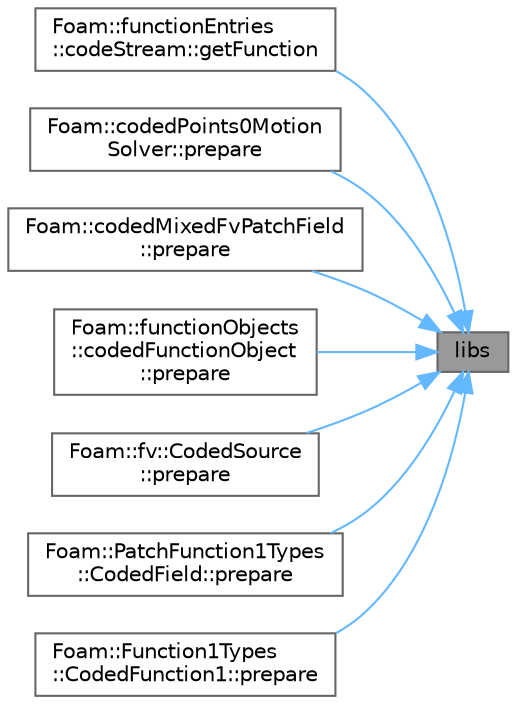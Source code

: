 digraph "libs"
{
 // LATEX_PDF_SIZE
  bgcolor="transparent";
  edge [fontname=Helvetica,fontsize=10,labelfontname=Helvetica,labelfontsize=10];
  node [fontname=Helvetica,fontsize=10,shape=box,height=0.2,width=0.4];
  rankdir="RL";
  Node1 [id="Node000001",label="libs",height=0.2,width=0.4,color="gray40", fillcolor="grey60", style="filled", fontcolor="black",tooltip=" "];
  Node1 -> Node2 [id="edge1_Node000001_Node000002",dir="back",color="steelblue1",style="solid",tooltip=" "];
  Node2 [id="Node000002",label="Foam::functionEntries\l::codeStream::getFunction",height=0.2,width=0.4,color="grey40", fillcolor="white", style="filled",URL="$classFoam_1_1functionEntries_1_1codeStream.html#a22fdcdc6632bf16a8da540e68898505d",tooltip=" "];
  Node1 -> Node3 [id="edge2_Node000001_Node000003",dir="back",color="steelblue1",style="solid",tooltip=" "];
  Node3 [id="Node000003",label="Foam::codedPoints0Motion\lSolver::prepare",height=0.2,width=0.4,color="grey40", fillcolor="white", style="filled",URL="$classFoam_1_1codedPoints0MotionSolver.html#a3e5eaa0cf8bbdfe6fd43090f0a8d7693",tooltip=" "];
  Node1 -> Node4 [id="edge3_Node000001_Node000004",dir="back",color="steelblue1",style="solid",tooltip=" "];
  Node4 [id="Node000004",label="Foam::codedMixedFvPatchField\l::prepare",height=0.2,width=0.4,color="grey40", fillcolor="white", style="filled",URL="$classFoam_1_1codedMixedFvPatchField.html#a3e5eaa0cf8bbdfe6fd43090f0a8d7693",tooltip=" "];
  Node1 -> Node5 [id="edge4_Node000001_Node000005",dir="back",color="steelblue1",style="solid",tooltip=" "];
  Node5 [id="Node000005",label="Foam::functionObjects\l::codedFunctionObject\l::prepare",height=0.2,width=0.4,color="grey40", fillcolor="white", style="filled",URL="$classFoam_1_1functionObjects_1_1codedFunctionObject.html#a3e5eaa0cf8bbdfe6fd43090f0a8d7693",tooltip=" "];
  Node1 -> Node6 [id="edge5_Node000001_Node000006",dir="back",color="steelblue1",style="solid",tooltip=" "];
  Node6 [id="Node000006",label="Foam::fv::CodedSource\l::prepare",height=0.2,width=0.4,color="grey40", fillcolor="white", style="filled",URL="$classFoam_1_1fv_1_1CodedSource.html#a3e5eaa0cf8bbdfe6fd43090f0a8d7693",tooltip=" "];
  Node1 -> Node7 [id="edge6_Node000001_Node000007",dir="back",color="steelblue1",style="solid",tooltip=" "];
  Node7 [id="Node000007",label="Foam::PatchFunction1Types\l::CodedField::prepare",height=0.2,width=0.4,color="grey40", fillcolor="white", style="filled",URL="$classFoam_1_1PatchFunction1Types_1_1CodedField.html#a3e5eaa0cf8bbdfe6fd43090f0a8d7693",tooltip=" "];
  Node1 -> Node8 [id="edge7_Node000001_Node000008",dir="back",color="steelblue1",style="solid",tooltip=" "];
  Node8 [id="Node000008",label="Foam::Function1Types\l::CodedFunction1::prepare",height=0.2,width=0.4,color="grey40", fillcolor="white", style="filled",URL="$classFoam_1_1Function1Types_1_1CodedFunction1.html#a3e5eaa0cf8bbdfe6fd43090f0a8d7693",tooltip=" "];
}
